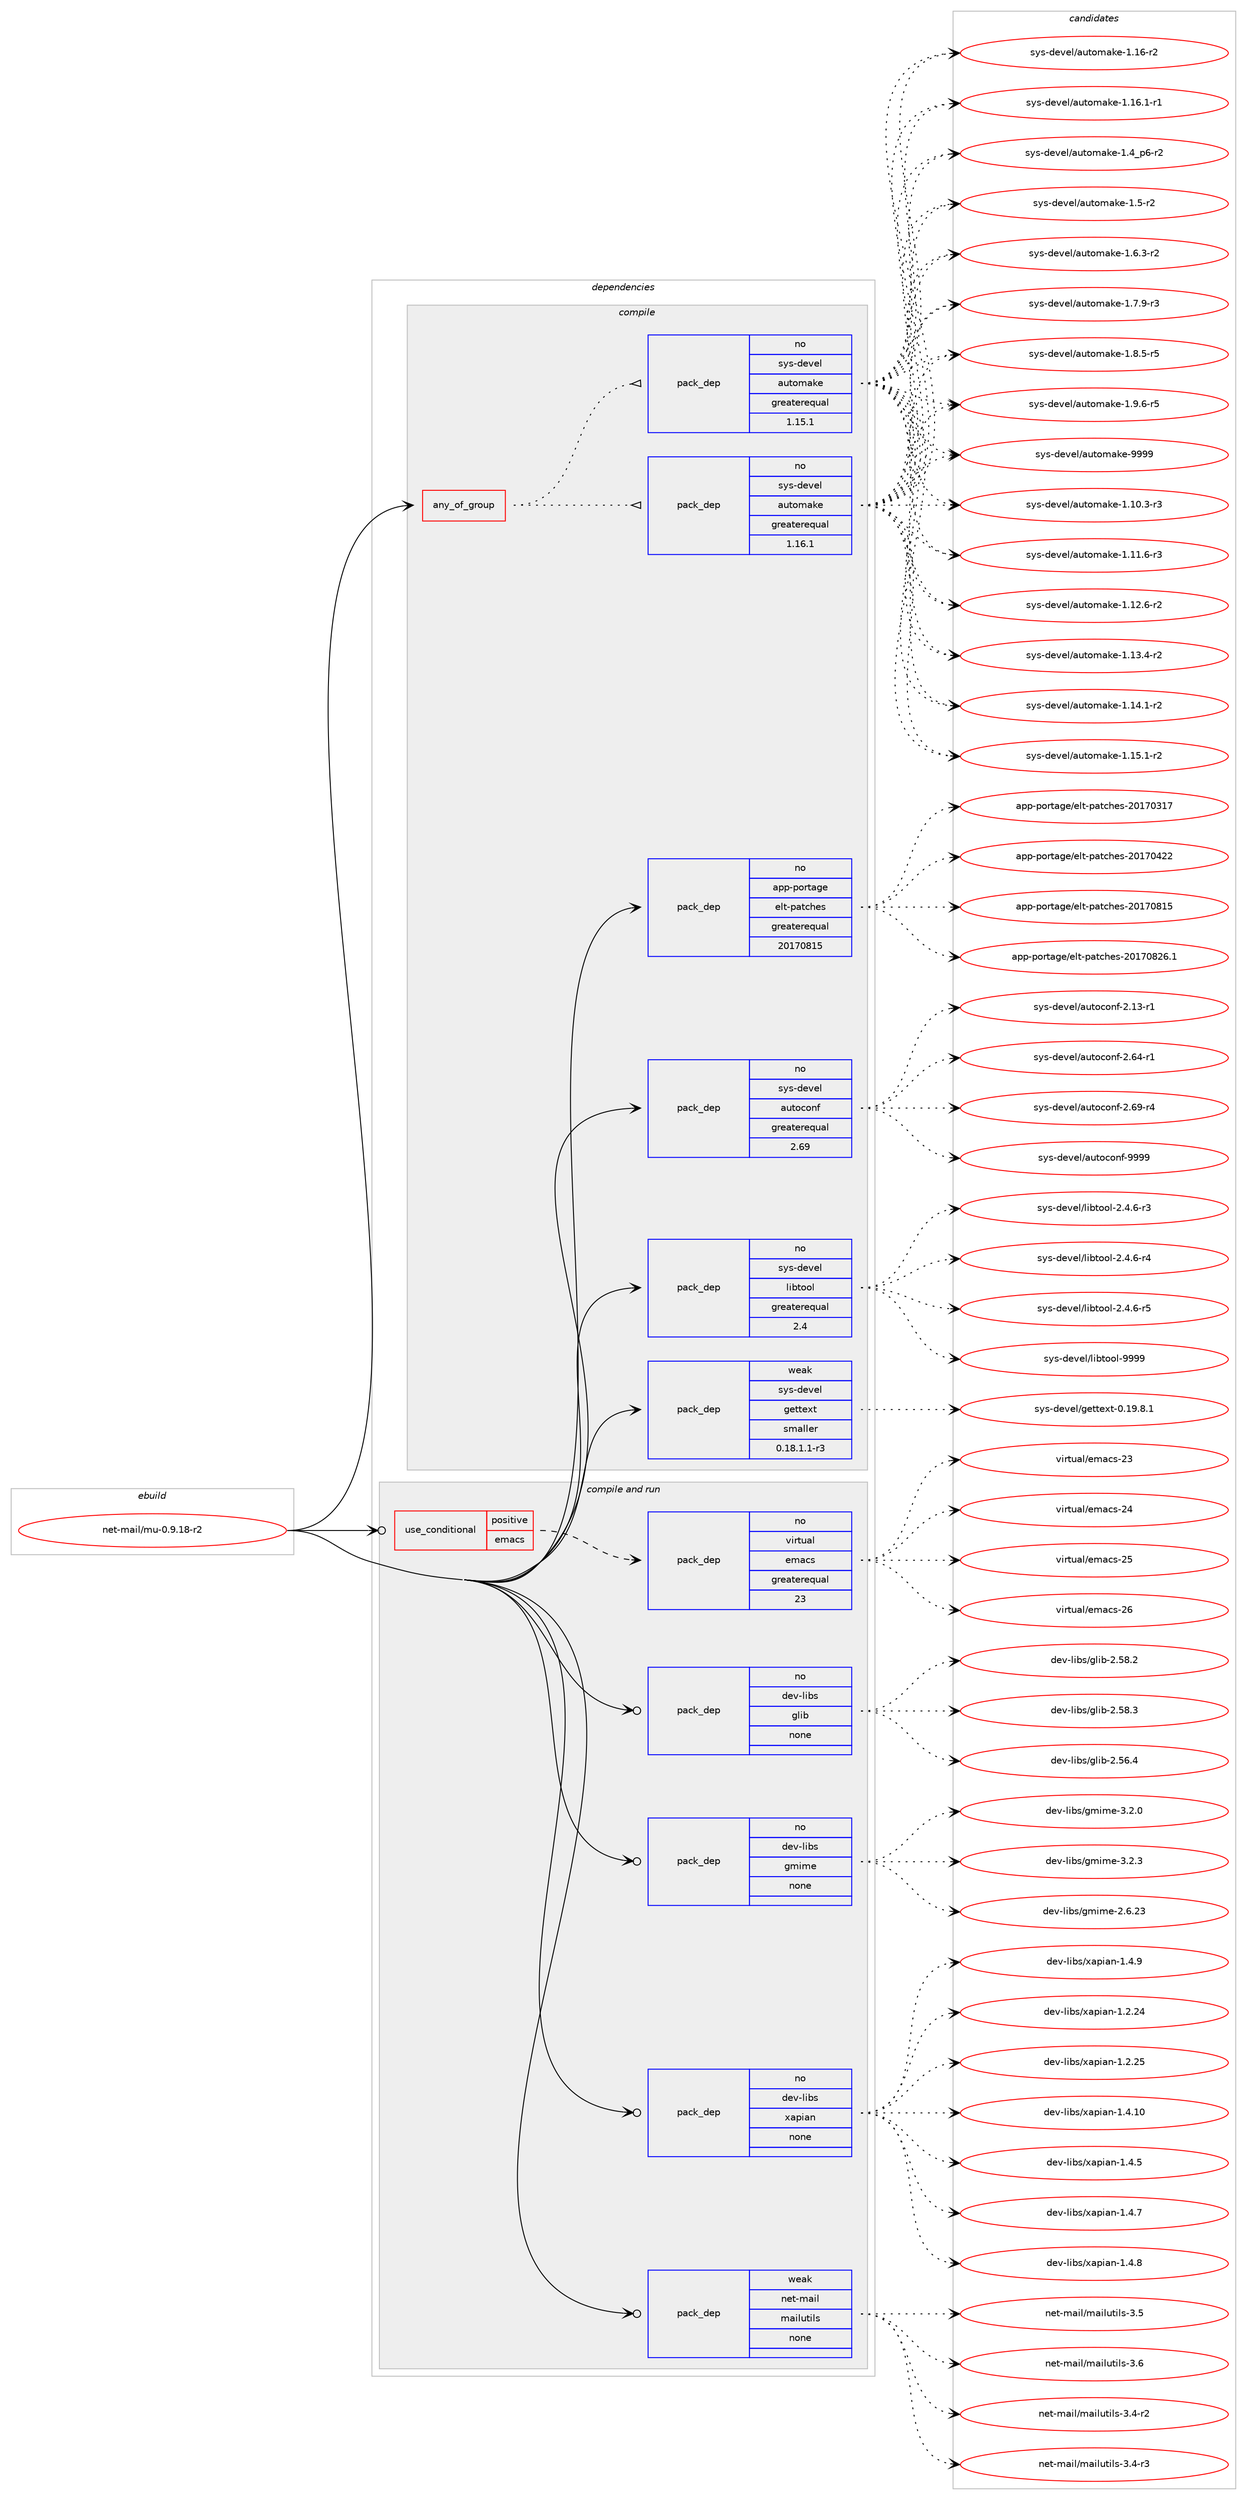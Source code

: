 digraph prolog {

# *************
# Graph options
# *************

newrank=true;
concentrate=true;
compound=true;
graph [rankdir=LR,fontname=Helvetica,fontsize=10,ranksep=1.5];#, ranksep=2.5, nodesep=0.2];
edge  [arrowhead=vee];
node  [fontname=Helvetica,fontsize=10];

# **********
# The ebuild
# **********

subgraph cluster_leftcol {
color=gray;
rank=same;
label=<<i>ebuild</i>>;
id [label="net-mail/mu-0.9.18-r2", color=red, width=4, href="../net-mail/mu-0.9.18-r2.svg"];
}

# ****************
# The dependencies
# ****************

subgraph cluster_midcol {
color=gray;
label=<<i>dependencies</i>>;
subgraph cluster_compile {
fillcolor="#eeeeee";
style=filled;
label=<<i>compile</i>>;
subgraph any26271 {
dependency1664679 [label=<<TABLE BORDER="0" CELLBORDER="1" CELLSPACING="0" CELLPADDING="4"><TR><TD CELLPADDING="10">any_of_group</TD></TR></TABLE>>, shape=none, color=red];subgraph pack1190047 {
dependency1664680 [label=<<TABLE BORDER="0" CELLBORDER="1" CELLSPACING="0" CELLPADDING="4" WIDTH="220"><TR><TD ROWSPAN="6" CELLPADDING="30">pack_dep</TD></TR><TR><TD WIDTH="110">no</TD></TR><TR><TD>sys-devel</TD></TR><TR><TD>automake</TD></TR><TR><TD>greaterequal</TD></TR><TR><TD>1.16.1</TD></TR></TABLE>>, shape=none, color=blue];
}
dependency1664679:e -> dependency1664680:w [weight=20,style="dotted",arrowhead="oinv"];
subgraph pack1190048 {
dependency1664681 [label=<<TABLE BORDER="0" CELLBORDER="1" CELLSPACING="0" CELLPADDING="4" WIDTH="220"><TR><TD ROWSPAN="6" CELLPADDING="30">pack_dep</TD></TR><TR><TD WIDTH="110">no</TD></TR><TR><TD>sys-devel</TD></TR><TR><TD>automake</TD></TR><TR><TD>greaterequal</TD></TR><TR><TD>1.15.1</TD></TR></TABLE>>, shape=none, color=blue];
}
dependency1664679:e -> dependency1664681:w [weight=20,style="dotted",arrowhead="oinv"];
}
id:e -> dependency1664679:w [weight=20,style="solid",arrowhead="vee"];
subgraph pack1190049 {
dependency1664682 [label=<<TABLE BORDER="0" CELLBORDER="1" CELLSPACING="0" CELLPADDING="4" WIDTH="220"><TR><TD ROWSPAN="6" CELLPADDING="30">pack_dep</TD></TR><TR><TD WIDTH="110">no</TD></TR><TR><TD>app-portage</TD></TR><TR><TD>elt-patches</TD></TR><TR><TD>greaterequal</TD></TR><TR><TD>20170815</TD></TR></TABLE>>, shape=none, color=blue];
}
id:e -> dependency1664682:w [weight=20,style="solid",arrowhead="vee"];
subgraph pack1190050 {
dependency1664683 [label=<<TABLE BORDER="0" CELLBORDER="1" CELLSPACING="0" CELLPADDING="4" WIDTH="220"><TR><TD ROWSPAN="6" CELLPADDING="30">pack_dep</TD></TR><TR><TD WIDTH="110">no</TD></TR><TR><TD>sys-devel</TD></TR><TR><TD>autoconf</TD></TR><TR><TD>greaterequal</TD></TR><TR><TD>2.69</TD></TR></TABLE>>, shape=none, color=blue];
}
id:e -> dependency1664683:w [weight=20,style="solid",arrowhead="vee"];
subgraph pack1190051 {
dependency1664684 [label=<<TABLE BORDER="0" CELLBORDER="1" CELLSPACING="0" CELLPADDING="4" WIDTH="220"><TR><TD ROWSPAN="6" CELLPADDING="30">pack_dep</TD></TR><TR><TD WIDTH="110">no</TD></TR><TR><TD>sys-devel</TD></TR><TR><TD>libtool</TD></TR><TR><TD>greaterequal</TD></TR><TR><TD>2.4</TD></TR></TABLE>>, shape=none, color=blue];
}
id:e -> dependency1664684:w [weight=20,style="solid",arrowhead="vee"];
subgraph pack1190052 {
dependency1664685 [label=<<TABLE BORDER="0" CELLBORDER="1" CELLSPACING="0" CELLPADDING="4" WIDTH="220"><TR><TD ROWSPAN="6" CELLPADDING="30">pack_dep</TD></TR><TR><TD WIDTH="110">weak</TD></TR><TR><TD>sys-devel</TD></TR><TR><TD>gettext</TD></TR><TR><TD>smaller</TD></TR><TR><TD>0.18.1.1-r3</TD></TR></TABLE>>, shape=none, color=blue];
}
id:e -> dependency1664685:w [weight=20,style="solid",arrowhead="vee"];
}
subgraph cluster_compileandrun {
fillcolor="#eeeeee";
style=filled;
label=<<i>compile and run</i>>;
subgraph cond447573 {
dependency1664686 [label=<<TABLE BORDER="0" CELLBORDER="1" CELLSPACING="0" CELLPADDING="4"><TR><TD ROWSPAN="3" CELLPADDING="10">use_conditional</TD></TR><TR><TD>positive</TD></TR><TR><TD>emacs</TD></TR></TABLE>>, shape=none, color=red];
subgraph pack1190053 {
dependency1664687 [label=<<TABLE BORDER="0" CELLBORDER="1" CELLSPACING="0" CELLPADDING="4" WIDTH="220"><TR><TD ROWSPAN="6" CELLPADDING="30">pack_dep</TD></TR><TR><TD WIDTH="110">no</TD></TR><TR><TD>virtual</TD></TR><TR><TD>emacs</TD></TR><TR><TD>greaterequal</TD></TR><TR><TD>23</TD></TR></TABLE>>, shape=none, color=blue];
}
dependency1664686:e -> dependency1664687:w [weight=20,style="dashed",arrowhead="vee"];
}
id:e -> dependency1664686:w [weight=20,style="solid",arrowhead="odotvee"];
subgraph pack1190054 {
dependency1664688 [label=<<TABLE BORDER="0" CELLBORDER="1" CELLSPACING="0" CELLPADDING="4" WIDTH="220"><TR><TD ROWSPAN="6" CELLPADDING="30">pack_dep</TD></TR><TR><TD WIDTH="110">no</TD></TR><TR><TD>dev-libs</TD></TR><TR><TD>glib</TD></TR><TR><TD>none</TD></TR><TR><TD></TD></TR></TABLE>>, shape=none, color=blue];
}
id:e -> dependency1664688:w [weight=20,style="solid",arrowhead="odotvee"];
subgraph pack1190055 {
dependency1664689 [label=<<TABLE BORDER="0" CELLBORDER="1" CELLSPACING="0" CELLPADDING="4" WIDTH="220"><TR><TD ROWSPAN="6" CELLPADDING="30">pack_dep</TD></TR><TR><TD WIDTH="110">no</TD></TR><TR><TD>dev-libs</TD></TR><TR><TD>gmime</TD></TR><TR><TD>none</TD></TR><TR><TD></TD></TR></TABLE>>, shape=none, color=blue];
}
id:e -> dependency1664689:w [weight=20,style="solid",arrowhead="odotvee"];
subgraph pack1190056 {
dependency1664690 [label=<<TABLE BORDER="0" CELLBORDER="1" CELLSPACING="0" CELLPADDING="4" WIDTH="220"><TR><TD ROWSPAN="6" CELLPADDING="30">pack_dep</TD></TR><TR><TD WIDTH="110">no</TD></TR><TR><TD>dev-libs</TD></TR><TR><TD>xapian</TD></TR><TR><TD>none</TD></TR><TR><TD></TD></TR></TABLE>>, shape=none, color=blue];
}
id:e -> dependency1664690:w [weight=20,style="solid",arrowhead="odotvee"];
subgraph pack1190057 {
dependency1664691 [label=<<TABLE BORDER="0" CELLBORDER="1" CELLSPACING="0" CELLPADDING="4" WIDTH="220"><TR><TD ROWSPAN="6" CELLPADDING="30">pack_dep</TD></TR><TR><TD WIDTH="110">weak</TD></TR><TR><TD>net-mail</TD></TR><TR><TD>mailutils</TD></TR><TR><TD>none</TD></TR><TR><TD></TD></TR></TABLE>>, shape=none, color=blue];
}
id:e -> dependency1664691:w [weight=20,style="solid",arrowhead="odotvee"];
}
subgraph cluster_run {
fillcolor="#eeeeee";
style=filled;
label=<<i>run</i>>;
}
}

# **************
# The candidates
# **************

subgraph cluster_choices {
rank=same;
color=gray;
label=<<i>candidates</i>>;

subgraph choice1190047 {
color=black;
nodesep=1;
choice11512111545100101118101108479711711611110997107101454946494846514511451 [label="sys-devel/automake-1.10.3-r3", color=red, width=4,href="../sys-devel/automake-1.10.3-r3.svg"];
choice11512111545100101118101108479711711611110997107101454946494946544511451 [label="sys-devel/automake-1.11.6-r3", color=red, width=4,href="../sys-devel/automake-1.11.6-r3.svg"];
choice11512111545100101118101108479711711611110997107101454946495046544511450 [label="sys-devel/automake-1.12.6-r2", color=red, width=4,href="../sys-devel/automake-1.12.6-r2.svg"];
choice11512111545100101118101108479711711611110997107101454946495146524511450 [label="sys-devel/automake-1.13.4-r2", color=red, width=4,href="../sys-devel/automake-1.13.4-r2.svg"];
choice11512111545100101118101108479711711611110997107101454946495246494511450 [label="sys-devel/automake-1.14.1-r2", color=red, width=4,href="../sys-devel/automake-1.14.1-r2.svg"];
choice11512111545100101118101108479711711611110997107101454946495346494511450 [label="sys-devel/automake-1.15.1-r2", color=red, width=4,href="../sys-devel/automake-1.15.1-r2.svg"];
choice1151211154510010111810110847971171161111099710710145494649544511450 [label="sys-devel/automake-1.16-r2", color=red, width=4,href="../sys-devel/automake-1.16-r2.svg"];
choice11512111545100101118101108479711711611110997107101454946495446494511449 [label="sys-devel/automake-1.16.1-r1", color=red, width=4,href="../sys-devel/automake-1.16.1-r1.svg"];
choice115121115451001011181011084797117116111109971071014549465295112544511450 [label="sys-devel/automake-1.4_p6-r2", color=red, width=4,href="../sys-devel/automake-1.4_p6-r2.svg"];
choice11512111545100101118101108479711711611110997107101454946534511450 [label="sys-devel/automake-1.5-r2", color=red, width=4,href="../sys-devel/automake-1.5-r2.svg"];
choice115121115451001011181011084797117116111109971071014549465446514511450 [label="sys-devel/automake-1.6.3-r2", color=red, width=4,href="../sys-devel/automake-1.6.3-r2.svg"];
choice115121115451001011181011084797117116111109971071014549465546574511451 [label="sys-devel/automake-1.7.9-r3", color=red, width=4,href="../sys-devel/automake-1.7.9-r3.svg"];
choice115121115451001011181011084797117116111109971071014549465646534511453 [label="sys-devel/automake-1.8.5-r5", color=red, width=4,href="../sys-devel/automake-1.8.5-r5.svg"];
choice115121115451001011181011084797117116111109971071014549465746544511453 [label="sys-devel/automake-1.9.6-r5", color=red, width=4,href="../sys-devel/automake-1.9.6-r5.svg"];
choice115121115451001011181011084797117116111109971071014557575757 [label="sys-devel/automake-9999", color=red, width=4,href="../sys-devel/automake-9999.svg"];
dependency1664680:e -> choice11512111545100101118101108479711711611110997107101454946494846514511451:w [style=dotted,weight="100"];
dependency1664680:e -> choice11512111545100101118101108479711711611110997107101454946494946544511451:w [style=dotted,weight="100"];
dependency1664680:e -> choice11512111545100101118101108479711711611110997107101454946495046544511450:w [style=dotted,weight="100"];
dependency1664680:e -> choice11512111545100101118101108479711711611110997107101454946495146524511450:w [style=dotted,weight="100"];
dependency1664680:e -> choice11512111545100101118101108479711711611110997107101454946495246494511450:w [style=dotted,weight="100"];
dependency1664680:e -> choice11512111545100101118101108479711711611110997107101454946495346494511450:w [style=dotted,weight="100"];
dependency1664680:e -> choice1151211154510010111810110847971171161111099710710145494649544511450:w [style=dotted,weight="100"];
dependency1664680:e -> choice11512111545100101118101108479711711611110997107101454946495446494511449:w [style=dotted,weight="100"];
dependency1664680:e -> choice115121115451001011181011084797117116111109971071014549465295112544511450:w [style=dotted,weight="100"];
dependency1664680:e -> choice11512111545100101118101108479711711611110997107101454946534511450:w [style=dotted,weight="100"];
dependency1664680:e -> choice115121115451001011181011084797117116111109971071014549465446514511450:w [style=dotted,weight="100"];
dependency1664680:e -> choice115121115451001011181011084797117116111109971071014549465546574511451:w [style=dotted,weight="100"];
dependency1664680:e -> choice115121115451001011181011084797117116111109971071014549465646534511453:w [style=dotted,weight="100"];
dependency1664680:e -> choice115121115451001011181011084797117116111109971071014549465746544511453:w [style=dotted,weight="100"];
dependency1664680:e -> choice115121115451001011181011084797117116111109971071014557575757:w [style=dotted,weight="100"];
}
subgraph choice1190048 {
color=black;
nodesep=1;
choice11512111545100101118101108479711711611110997107101454946494846514511451 [label="sys-devel/automake-1.10.3-r3", color=red, width=4,href="../sys-devel/automake-1.10.3-r3.svg"];
choice11512111545100101118101108479711711611110997107101454946494946544511451 [label="sys-devel/automake-1.11.6-r3", color=red, width=4,href="../sys-devel/automake-1.11.6-r3.svg"];
choice11512111545100101118101108479711711611110997107101454946495046544511450 [label="sys-devel/automake-1.12.6-r2", color=red, width=4,href="../sys-devel/automake-1.12.6-r2.svg"];
choice11512111545100101118101108479711711611110997107101454946495146524511450 [label="sys-devel/automake-1.13.4-r2", color=red, width=4,href="../sys-devel/automake-1.13.4-r2.svg"];
choice11512111545100101118101108479711711611110997107101454946495246494511450 [label="sys-devel/automake-1.14.1-r2", color=red, width=4,href="../sys-devel/automake-1.14.1-r2.svg"];
choice11512111545100101118101108479711711611110997107101454946495346494511450 [label="sys-devel/automake-1.15.1-r2", color=red, width=4,href="../sys-devel/automake-1.15.1-r2.svg"];
choice1151211154510010111810110847971171161111099710710145494649544511450 [label="sys-devel/automake-1.16-r2", color=red, width=4,href="../sys-devel/automake-1.16-r2.svg"];
choice11512111545100101118101108479711711611110997107101454946495446494511449 [label="sys-devel/automake-1.16.1-r1", color=red, width=4,href="../sys-devel/automake-1.16.1-r1.svg"];
choice115121115451001011181011084797117116111109971071014549465295112544511450 [label="sys-devel/automake-1.4_p6-r2", color=red, width=4,href="../sys-devel/automake-1.4_p6-r2.svg"];
choice11512111545100101118101108479711711611110997107101454946534511450 [label="sys-devel/automake-1.5-r2", color=red, width=4,href="../sys-devel/automake-1.5-r2.svg"];
choice115121115451001011181011084797117116111109971071014549465446514511450 [label="sys-devel/automake-1.6.3-r2", color=red, width=4,href="../sys-devel/automake-1.6.3-r2.svg"];
choice115121115451001011181011084797117116111109971071014549465546574511451 [label="sys-devel/automake-1.7.9-r3", color=red, width=4,href="../sys-devel/automake-1.7.9-r3.svg"];
choice115121115451001011181011084797117116111109971071014549465646534511453 [label="sys-devel/automake-1.8.5-r5", color=red, width=4,href="../sys-devel/automake-1.8.5-r5.svg"];
choice115121115451001011181011084797117116111109971071014549465746544511453 [label="sys-devel/automake-1.9.6-r5", color=red, width=4,href="../sys-devel/automake-1.9.6-r5.svg"];
choice115121115451001011181011084797117116111109971071014557575757 [label="sys-devel/automake-9999", color=red, width=4,href="../sys-devel/automake-9999.svg"];
dependency1664681:e -> choice11512111545100101118101108479711711611110997107101454946494846514511451:w [style=dotted,weight="100"];
dependency1664681:e -> choice11512111545100101118101108479711711611110997107101454946494946544511451:w [style=dotted,weight="100"];
dependency1664681:e -> choice11512111545100101118101108479711711611110997107101454946495046544511450:w [style=dotted,weight="100"];
dependency1664681:e -> choice11512111545100101118101108479711711611110997107101454946495146524511450:w [style=dotted,weight="100"];
dependency1664681:e -> choice11512111545100101118101108479711711611110997107101454946495246494511450:w [style=dotted,weight="100"];
dependency1664681:e -> choice11512111545100101118101108479711711611110997107101454946495346494511450:w [style=dotted,weight="100"];
dependency1664681:e -> choice1151211154510010111810110847971171161111099710710145494649544511450:w [style=dotted,weight="100"];
dependency1664681:e -> choice11512111545100101118101108479711711611110997107101454946495446494511449:w [style=dotted,weight="100"];
dependency1664681:e -> choice115121115451001011181011084797117116111109971071014549465295112544511450:w [style=dotted,weight="100"];
dependency1664681:e -> choice11512111545100101118101108479711711611110997107101454946534511450:w [style=dotted,weight="100"];
dependency1664681:e -> choice115121115451001011181011084797117116111109971071014549465446514511450:w [style=dotted,weight="100"];
dependency1664681:e -> choice115121115451001011181011084797117116111109971071014549465546574511451:w [style=dotted,weight="100"];
dependency1664681:e -> choice115121115451001011181011084797117116111109971071014549465646534511453:w [style=dotted,weight="100"];
dependency1664681:e -> choice115121115451001011181011084797117116111109971071014549465746544511453:w [style=dotted,weight="100"];
dependency1664681:e -> choice115121115451001011181011084797117116111109971071014557575757:w [style=dotted,weight="100"];
}
subgraph choice1190049 {
color=black;
nodesep=1;
choice97112112451121111141169710310147101108116451129711699104101115455048495548514955 [label="app-portage/elt-patches-20170317", color=red, width=4,href="../app-portage/elt-patches-20170317.svg"];
choice97112112451121111141169710310147101108116451129711699104101115455048495548525050 [label="app-portage/elt-patches-20170422", color=red, width=4,href="../app-portage/elt-patches-20170422.svg"];
choice97112112451121111141169710310147101108116451129711699104101115455048495548564953 [label="app-portage/elt-patches-20170815", color=red, width=4,href="../app-portage/elt-patches-20170815.svg"];
choice971121124511211111411697103101471011081164511297116991041011154550484955485650544649 [label="app-portage/elt-patches-20170826.1", color=red, width=4,href="../app-portage/elt-patches-20170826.1.svg"];
dependency1664682:e -> choice97112112451121111141169710310147101108116451129711699104101115455048495548514955:w [style=dotted,weight="100"];
dependency1664682:e -> choice97112112451121111141169710310147101108116451129711699104101115455048495548525050:w [style=dotted,weight="100"];
dependency1664682:e -> choice97112112451121111141169710310147101108116451129711699104101115455048495548564953:w [style=dotted,weight="100"];
dependency1664682:e -> choice971121124511211111411697103101471011081164511297116991041011154550484955485650544649:w [style=dotted,weight="100"];
}
subgraph choice1190050 {
color=black;
nodesep=1;
choice1151211154510010111810110847971171161119911111010245504649514511449 [label="sys-devel/autoconf-2.13-r1", color=red, width=4,href="../sys-devel/autoconf-2.13-r1.svg"];
choice1151211154510010111810110847971171161119911111010245504654524511449 [label="sys-devel/autoconf-2.64-r1", color=red, width=4,href="../sys-devel/autoconf-2.64-r1.svg"];
choice1151211154510010111810110847971171161119911111010245504654574511452 [label="sys-devel/autoconf-2.69-r4", color=red, width=4,href="../sys-devel/autoconf-2.69-r4.svg"];
choice115121115451001011181011084797117116111991111101024557575757 [label="sys-devel/autoconf-9999", color=red, width=4,href="../sys-devel/autoconf-9999.svg"];
dependency1664683:e -> choice1151211154510010111810110847971171161119911111010245504649514511449:w [style=dotted,weight="100"];
dependency1664683:e -> choice1151211154510010111810110847971171161119911111010245504654524511449:w [style=dotted,weight="100"];
dependency1664683:e -> choice1151211154510010111810110847971171161119911111010245504654574511452:w [style=dotted,weight="100"];
dependency1664683:e -> choice115121115451001011181011084797117116111991111101024557575757:w [style=dotted,weight="100"];
}
subgraph choice1190051 {
color=black;
nodesep=1;
choice1151211154510010111810110847108105981161111111084550465246544511451 [label="sys-devel/libtool-2.4.6-r3", color=red, width=4,href="../sys-devel/libtool-2.4.6-r3.svg"];
choice1151211154510010111810110847108105981161111111084550465246544511452 [label="sys-devel/libtool-2.4.6-r4", color=red, width=4,href="../sys-devel/libtool-2.4.6-r4.svg"];
choice1151211154510010111810110847108105981161111111084550465246544511453 [label="sys-devel/libtool-2.4.6-r5", color=red, width=4,href="../sys-devel/libtool-2.4.6-r5.svg"];
choice1151211154510010111810110847108105981161111111084557575757 [label="sys-devel/libtool-9999", color=red, width=4,href="../sys-devel/libtool-9999.svg"];
dependency1664684:e -> choice1151211154510010111810110847108105981161111111084550465246544511451:w [style=dotted,weight="100"];
dependency1664684:e -> choice1151211154510010111810110847108105981161111111084550465246544511452:w [style=dotted,weight="100"];
dependency1664684:e -> choice1151211154510010111810110847108105981161111111084550465246544511453:w [style=dotted,weight="100"];
dependency1664684:e -> choice1151211154510010111810110847108105981161111111084557575757:w [style=dotted,weight="100"];
}
subgraph choice1190052 {
color=black;
nodesep=1;
choice1151211154510010111810110847103101116116101120116454846495746564649 [label="sys-devel/gettext-0.19.8.1", color=red, width=4,href="../sys-devel/gettext-0.19.8.1.svg"];
dependency1664685:e -> choice1151211154510010111810110847103101116116101120116454846495746564649:w [style=dotted,weight="100"];
}
subgraph choice1190053 {
color=black;
nodesep=1;
choice11810511411611797108471011099799115455051 [label="virtual/emacs-23", color=red, width=4,href="../virtual/emacs-23.svg"];
choice11810511411611797108471011099799115455052 [label="virtual/emacs-24", color=red, width=4,href="../virtual/emacs-24.svg"];
choice11810511411611797108471011099799115455053 [label="virtual/emacs-25", color=red, width=4,href="../virtual/emacs-25.svg"];
choice11810511411611797108471011099799115455054 [label="virtual/emacs-26", color=red, width=4,href="../virtual/emacs-26.svg"];
dependency1664687:e -> choice11810511411611797108471011099799115455051:w [style=dotted,weight="100"];
dependency1664687:e -> choice11810511411611797108471011099799115455052:w [style=dotted,weight="100"];
dependency1664687:e -> choice11810511411611797108471011099799115455053:w [style=dotted,weight="100"];
dependency1664687:e -> choice11810511411611797108471011099799115455054:w [style=dotted,weight="100"];
}
subgraph choice1190054 {
color=black;
nodesep=1;
choice1001011184510810598115471031081059845504653544652 [label="dev-libs/glib-2.56.4", color=red, width=4,href="../dev-libs/glib-2.56.4.svg"];
choice1001011184510810598115471031081059845504653564650 [label="dev-libs/glib-2.58.2", color=red, width=4,href="../dev-libs/glib-2.58.2.svg"];
choice1001011184510810598115471031081059845504653564651 [label="dev-libs/glib-2.58.3", color=red, width=4,href="../dev-libs/glib-2.58.3.svg"];
dependency1664688:e -> choice1001011184510810598115471031081059845504653544652:w [style=dotted,weight="100"];
dependency1664688:e -> choice1001011184510810598115471031081059845504653564650:w [style=dotted,weight="100"];
dependency1664688:e -> choice1001011184510810598115471031081059845504653564651:w [style=dotted,weight="100"];
}
subgraph choice1190055 {
color=black;
nodesep=1;
choice10010111845108105981154710310910510910145504654465051 [label="dev-libs/gmime-2.6.23", color=red, width=4,href="../dev-libs/gmime-2.6.23.svg"];
choice100101118451081059811547103109105109101455146504648 [label="dev-libs/gmime-3.2.0", color=red, width=4,href="../dev-libs/gmime-3.2.0.svg"];
choice100101118451081059811547103109105109101455146504651 [label="dev-libs/gmime-3.2.3", color=red, width=4,href="../dev-libs/gmime-3.2.3.svg"];
dependency1664689:e -> choice10010111845108105981154710310910510910145504654465051:w [style=dotted,weight="100"];
dependency1664689:e -> choice100101118451081059811547103109105109101455146504648:w [style=dotted,weight="100"];
dependency1664689:e -> choice100101118451081059811547103109105109101455146504651:w [style=dotted,weight="100"];
}
subgraph choice1190056 {
color=black;
nodesep=1;
choice100101118451081059811547120971121059711045494650465052 [label="dev-libs/xapian-1.2.24", color=red, width=4,href="../dev-libs/xapian-1.2.24.svg"];
choice100101118451081059811547120971121059711045494650465053 [label="dev-libs/xapian-1.2.25", color=red, width=4,href="../dev-libs/xapian-1.2.25.svg"];
choice100101118451081059811547120971121059711045494652464948 [label="dev-libs/xapian-1.4.10", color=red, width=4,href="../dev-libs/xapian-1.4.10.svg"];
choice1001011184510810598115471209711210597110454946524653 [label="dev-libs/xapian-1.4.5", color=red, width=4,href="../dev-libs/xapian-1.4.5.svg"];
choice1001011184510810598115471209711210597110454946524655 [label="dev-libs/xapian-1.4.7", color=red, width=4,href="../dev-libs/xapian-1.4.7.svg"];
choice1001011184510810598115471209711210597110454946524656 [label="dev-libs/xapian-1.4.8", color=red, width=4,href="../dev-libs/xapian-1.4.8.svg"];
choice1001011184510810598115471209711210597110454946524657 [label="dev-libs/xapian-1.4.9", color=red, width=4,href="../dev-libs/xapian-1.4.9.svg"];
dependency1664690:e -> choice100101118451081059811547120971121059711045494650465052:w [style=dotted,weight="100"];
dependency1664690:e -> choice100101118451081059811547120971121059711045494650465053:w [style=dotted,weight="100"];
dependency1664690:e -> choice100101118451081059811547120971121059711045494652464948:w [style=dotted,weight="100"];
dependency1664690:e -> choice1001011184510810598115471209711210597110454946524653:w [style=dotted,weight="100"];
dependency1664690:e -> choice1001011184510810598115471209711210597110454946524655:w [style=dotted,weight="100"];
dependency1664690:e -> choice1001011184510810598115471209711210597110454946524656:w [style=dotted,weight="100"];
dependency1664690:e -> choice1001011184510810598115471209711210597110454946524657:w [style=dotted,weight="100"];
}
subgraph choice1190057 {
color=black;
nodesep=1;
choice11010111645109971051084710997105108117116105108115455146524511450 [label="net-mail/mailutils-3.4-r2", color=red, width=4,href="../net-mail/mailutils-3.4-r2.svg"];
choice11010111645109971051084710997105108117116105108115455146524511451 [label="net-mail/mailutils-3.4-r3", color=red, width=4,href="../net-mail/mailutils-3.4-r3.svg"];
choice1101011164510997105108471099710510811711610510811545514653 [label="net-mail/mailutils-3.5", color=red, width=4,href="../net-mail/mailutils-3.5.svg"];
choice1101011164510997105108471099710510811711610510811545514654 [label="net-mail/mailutils-3.6", color=red, width=4,href="../net-mail/mailutils-3.6.svg"];
dependency1664691:e -> choice11010111645109971051084710997105108117116105108115455146524511450:w [style=dotted,weight="100"];
dependency1664691:e -> choice11010111645109971051084710997105108117116105108115455146524511451:w [style=dotted,weight="100"];
dependency1664691:e -> choice1101011164510997105108471099710510811711610510811545514653:w [style=dotted,weight="100"];
dependency1664691:e -> choice1101011164510997105108471099710510811711610510811545514654:w [style=dotted,weight="100"];
}
}

}

